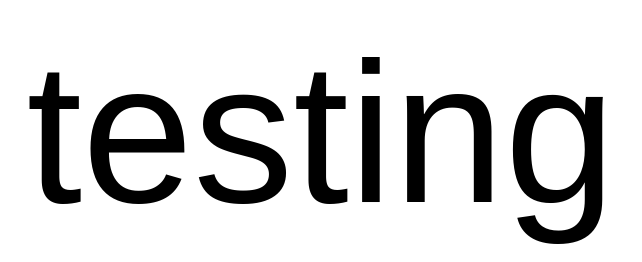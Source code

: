 <mxfile version="21.5.0" type="github">
  <diagram name="Page-1" id="6QuswX2LvPj691dO2EmD">
    <mxGraphModel dx="1050" dy="669" grid="1" gridSize="10" guides="1" tooltips="1" connect="1" arrows="1" fold="1" page="1" pageScale="1" pageWidth="850" pageHeight="1100" math="0" shadow="0">
      <root>
        <mxCell id="0" />
        <mxCell id="1" parent="0" />
        <mxCell id="pT5x85dLFOWhxp7If_bG-1" value="&lt;font style=&quot;font-size: 100px;&quot;&gt;testing&lt;/font&gt;" style="text;html=1;align=center;verticalAlign=middle;resizable=0;points=[];autosize=1;strokeColor=none;fillColor=none;" vertex="1" parent="1">
          <mxGeometry x="240" y="118" width="320" height="130" as="geometry" />
        </mxCell>
      </root>
    </mxGraphModel>
  </diagram>
</mxfile>
